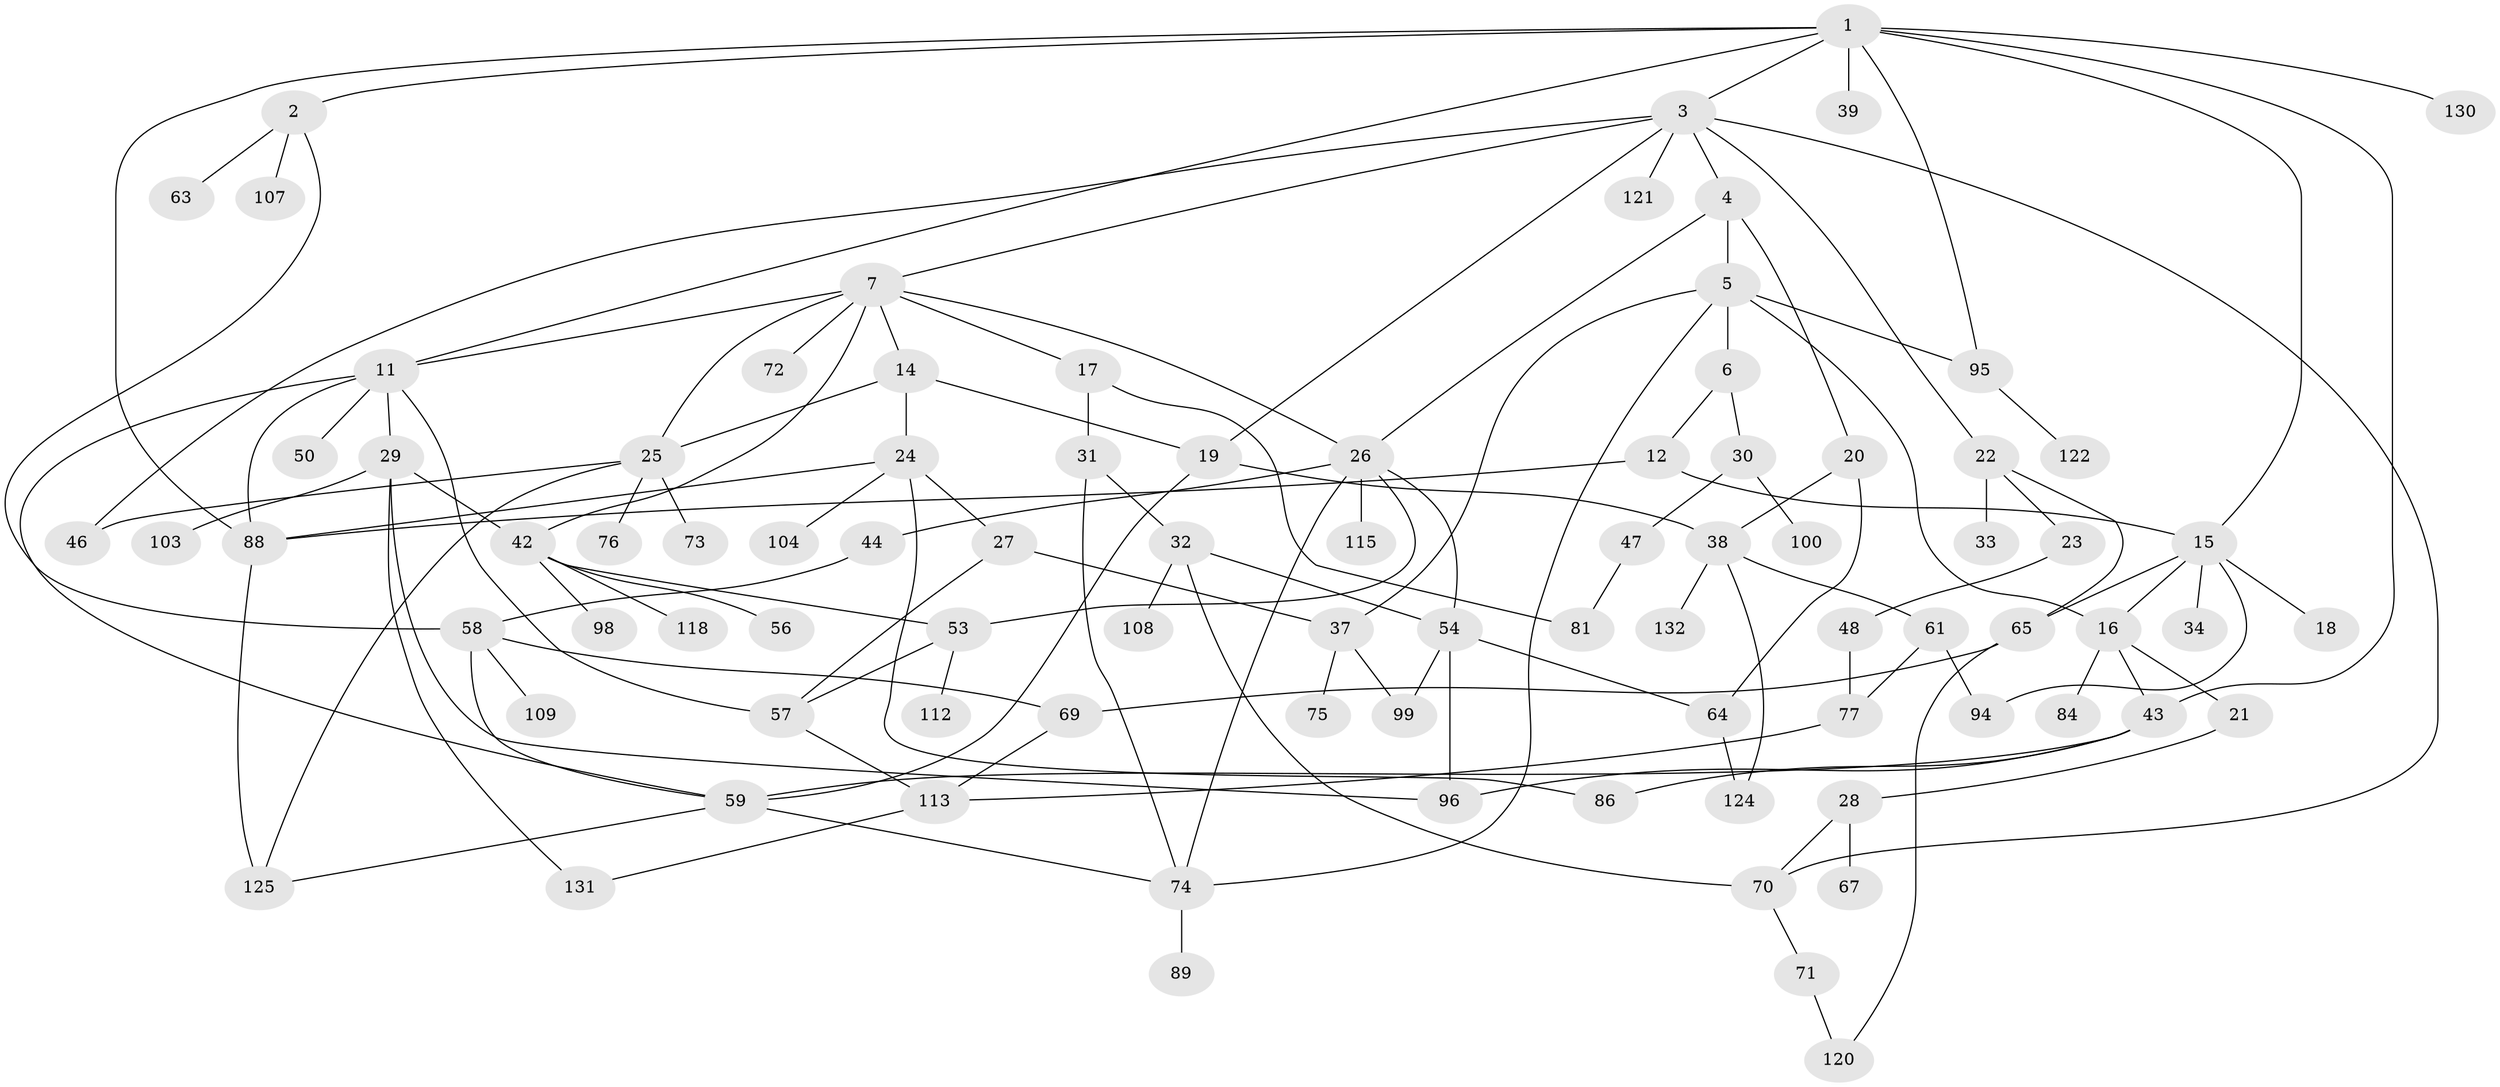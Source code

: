 // original degree distribution, {6: 0.03007518796992481, 4: 0.15037593984962405, 8: 0.007518796992481203, 5: 0.09022556390977443, 3: 0.17293233082706766, 1: 0.2706766917293233, 2: 0.2706766917293233, 7: 0.007518796992481203}
// Generated by graph-tools (version 1.1) at 2025/10/02/27/25 16:10:54]
// undirected, 88 vertices, 132 edges
graph export_dot {
graph [start="1"]
  node [color=gray90,style=filled];
  1 [super="+8"];
  2 [super="+80"];
  3 [super="+101"];
  4 [super="+9"];
  5 [super="+49"];
  6 [super="+10"];
  7 [super="+13"];
  11 [super="+68"];
  12;
  14;
  15 [super="+79"];
  16 [super="+128"];
  17 [super="+87"];
  18;
  19 [super="+36"];
  20;
  21;
  22 [super="+41"];
  23;
  24 [super="+62"];
  25 [super="+51"];
  26 [super="+111"];
  27 [super="+52"];
  28 [super="+35"];
  29 [super="+60"];
  30 [super="+83"];
  31 [super="+114"];
  32 [super="+55"];
  33;
  34;
  37 [super="+40"];
  38;
  39;
  42 [super="+45"];
  43 [super="+105"];
  44 [super="+102"];
  46 [super="+85"];
  47;
  48 [super="+106"];
  50;
  53 [super="+119"];
  54 [super="+110"];
  56;
  57 [super="+127"];
  58 [super="+91"];
  59 [super="+92"];
  61 [super="+78"];
  63 [super="+66"];
  64;
  65 [super="+93"];
  67;
  69;
  70;
  71 [super="+117"];
  72;
  73;
  74 [super="+82"];
  75;
  76 [super="+126"];
  77 [super="+97"];
  81 [super="+129"];
  84;
  86;
  88 [super="+116"];
  89 [super="+90"];
  94;
  95;
  96;
  98;
  99;
  100;
  103;
  104;
  107;
  108;
  109;
  112;
  113 [super="+123"];
  115;
  118;
  120;
  121;
  122;
  124;
  125 [super="+133"];
  130;
  131;
  132;
  1 -- 2;
  1 -- 3;
  1 -- 15;
  1 -- 39;
  1 -- 43;
  1 -- 130;
  1 -- 88;
  1 -- 11;
  1 -- 95;
  2 -- 58;
  2 -- 63;
  2 -- 107;
  3 -- 4;
  3 -- 7;
  3 -- 19;
  3 -- 22;
  3 -- 121;
  3 -- 70;
  3 -- 46;
  4 -- 5;
  4 -- 20;
  4 -- 26;
  5 -- 6;
  5 -- 37;
  5 -- 95;
  5 -- 16;
  5 -- 74;
  6 -- 12;
  6 -- 30;
  7 -- 14;
  7 -- 72;
  7 -- 11;
  7 -- 26;
  7 -- 17;
  7 -- 42;
  7 -- 25;
  11 -- 29 [weight=2];
  11 -- 50;
  11 -- 59;
  11 -- 88;
  11 -- 57;
  12 -- 15;
  12 -- 88;
  14 -- 24;
  14 -- 25;
  14 -- 19;
  15 -- 16;
  15 -- 18;
  15 -- 34;
  15 -- 65;
  15 -- 94;
  16 -- 21;
  16 -- 84;
  16 -- 43;
  17 -- 31;
  17 -- 81;
  19 -- 38;
  19 -- 59;
  20 -- 38;
  20 -- 64;
  21 -- 28;
  22 -- 23;
  22 -- 33;
  22 -- 65;
  23 -- 48;
  24 -- 27;
  24 -- 104;
  24 -- 86;
  24 -- 88;
  25 -- 46;
  25 -- 73;
  25 -- 76;
  25 -- 125;
  26 -- 44;
  26 -- 53;
  26 -- 115;
  26 -- 74;
  26 -- 54;
  27 -- 57;
  27 -- 37;
  28 -- 67;
  28 -- 70;
  29 -- 103;
  29 -- 96;
  29 -- 131;
  29 -- 42;
  30 -- 47;
  30 -- 100;
  31 -- 32;
  31 -- 74;
  32 -- 54;
  32 -- 108;
  32 -- 70;
  37 -- 99;
  37 -- 75;
  38 -- 61;
  38 -- 132;
  38 -- 124;
  42 -- 98;
  42 -- 118;
  42 -- 56;
  42 -- 53;
  43 -- 96;
  43 -- 59;
  43 -- 86;
  44 -- 58;
  47 -- 81;
  48 -- 77;
  53 -- 57;
  53 -- 112;
  54 -- 64;
  54 -- 96;
  54 -- 99;
  57 -- 113;
  58 -- 69;
  58 -- 59;
  58 -- 109;
  59 -- 74;
  59 -- 125;
  61 -- 94;
  61 -- 77;
  64 -- 124;
  65 -- 69;
  65 -- 120;
  69 -- 113;
  70 -- 71;
  71 -- 120;
  74 -- 89;
  77 -- 113;
  88 -- 125;
  95 -- 122;
  113 -- 131;
}
